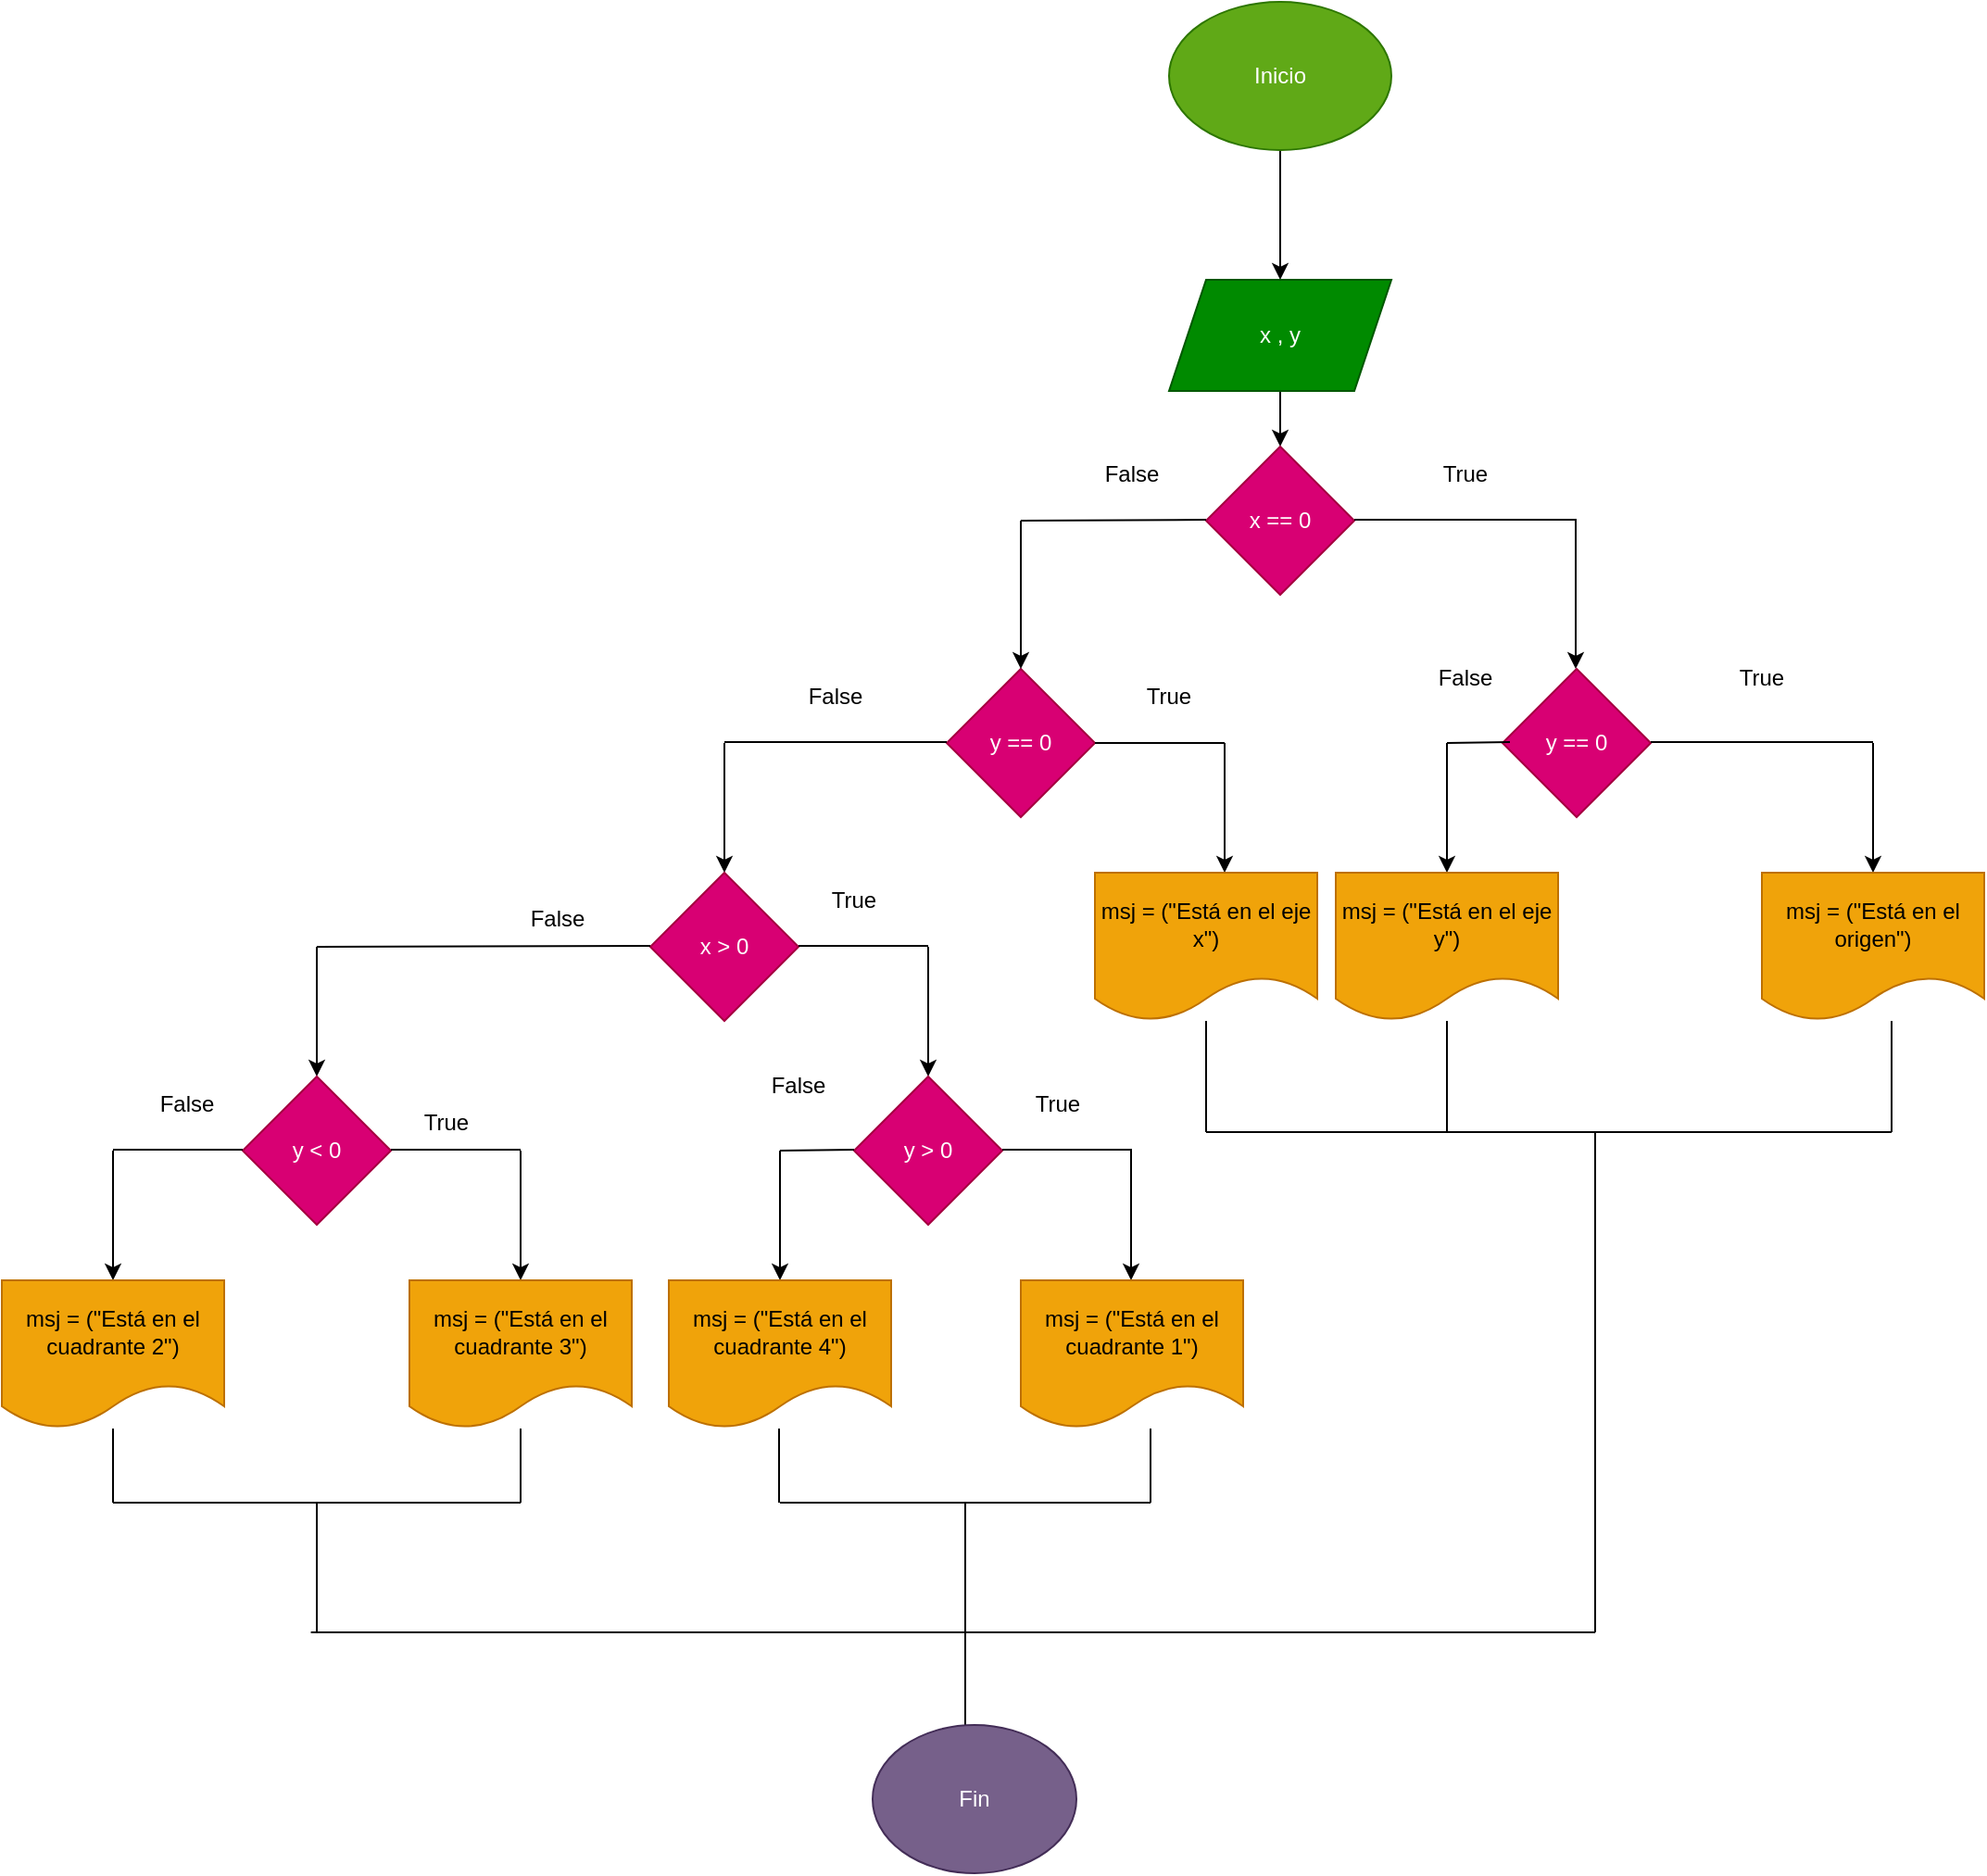 <mxfile>
    <diagram id="PrK6ncO3rM5IPgHirQp4" name="Página-1">
        <mxGraphModel dx="2043" dy="922" grid="1" gridSize="10" guides="1" tooltips="1" connect="1" arrows="1" fold="1" page="1" pageScale="1" pageWidth="827" pageHeight="1169" math="0" shadow="0">
            <root>
                <mxCell id="0"/>
                <mxCell id="1" parent="0"/>
                <mxCell id="49" value="" style="edgeStyle=none;html=1;" edge="1" parent="1" source="50" target="52">
                    <mxGeometry relative="1" as="geometry"/>
                </mxCell>
                <mxCell id="50" value="Inicio" style="ellipse;whiteSpace=wrap;html=1;fillColor=#60a917;fontColor=#ffffff;strokeColor=#2D7600;" vertex="1" parent="1">
                    <mxGeometry x="350" y="30" width="120" height="80" as="geometry"/>
                </mxCell>
                <mxCell id="51" value="" style="edgeStyle=none;html=1;" edge="1" parent="1" source="52" target="53">
                    <mxGeometry relative="1" as="geometry"/>
                </mxCell>
                <mxCell id="52" value="x , y" style="shape=parallelogram;perimeter=parallelogramPerimeter;whiteSpace=wrap;html=1;fixedSize=1;fillColor=#008a00;fontColor=#ffffff;strokeColor=#005700;" vertex="1" parent="1">
                    <mxGeometry x="350" y="180" width="120" height="60" as="geometry"/>
                </mxCell>
                <mxCell id="53" value="x == 0" style="rhombus;whiteSpace=wrap;html=1;fillColor=#d80073;fontColor=#ffffff;strokeColor=#A50040;" vertex="1" parent="1">
                    <mxGeometry x="370" y="270" width="80" height="80" as="geometry"/>
                </mxCell>
                <mxCell id="54" value="" style="endArrow=none;html=1;" edge="1" parent="1">
                    <mxGeometry width="50" height="50" relative="1" as="geometry">
                        <mxPoint x="450" y="309.5" as="sourcePoint"/>
                        <mxPoint x="570" y="309.5" as="targetPoint"/>
                    </mxGeometry>
                </mxCell>
                <mxCell id="55" value="" style="endArrow=classic;html=1;" edge="1" parent="1">
                    <mxGeometry width="50" height="50" relative="1" as="geometry">
                        <mxPoint x="569.5" y="310" as="sourcePoint"/>
                        <mxPoint x="569.5" y="390" as="targetPoint"/>
                    </mxGeometry>
                </mxCell>
                <mxCell id="56" value="True" style="text;html=1;strokeColor=none;fillColor=none;align=center;verticalAlign=middle;whiteSpace=wrap;rounded=0;" vertex="1" parent="1">
                    <mxGeometry x="480" y="270" width="60" height="30" as="geometry"/>
                </mxCell>
                <mxCell id="57" value="False" style="text;html=1;strokeColor=none;fillColor=none;align=center;verticalAlign=middle;whiteSpace=wrap;rounded=0;" vertex="1" parent="1">
                    <mxGeometry x="300" y="270" width="60" height="30" as="geometry"/>
                </mxCell>
                <mxCell id="58" value="" style="endArrow=none;html=1;" edge="1" parent="1">
                    <mxGeometry width="50" height="50" relative="1" as="geometry">
                        <mxPoint x="270" y="310" as="sourcePoint"/>
                        <mxPoint x="370" y="309.5" as="targetPoint"/>
                    </mxGeometry>
                </mxCell>
                <mxCell id="59" value="y == 0" style="rhombus;whiteSpace=wrap;html=1;fillColor=#d80073;fontColor=#ffffff;strokeColor=#A50040;" vertex="1" parent="1">
                    <mxGeometry x="530" y="390" width="80" height="80" as="geometry"/>
                </mxCell>
                <mxCell id="60" value="" style="endArrow=none;html=1;" edge="1" parent="1">
                    <mxGeometry width="50" height="50" relative="1" as="geometry">
                        <mxPoint x="610" y="429.5" as="sourcePoint"/>
                        <mxPoint x="730" y="429.5" as="targetPoint"/>
                    </mxGeometry>
                </mxCell>
                <mxCell id="61" value="" style="endArrow=classic;html=1;" edge="1" parent="1" target="62">
                    <mxGeometry width="50" height="50" relative="1" as="geometry">
                        <mxPoint x="730" y="430" as="sourcePoint"/>
                        <mxPoint x="730" y="510" as="targetPoint"/>
                    </mxGeometry>
                </mxCell>
                <mxCell id="62" value="msj = (&quot;Está en el origen&quot;)" style="shape=document;whiteSpace=wrap;html=1;boundedLbl=1;fillColor=#f0a30a;fontColor=#000000;strokeColor=#BD7000;" vertex="1" parent="1">
                    <mxGeometry x="670" y="500" width="120" height="80" as="geometry"/>
                </mxCell>
                <mxCell id="63" value="" style="endArrow=none;html=1;" edge="1" parent="1">
                    <mxGeometry width="50" height="50" relative="1" as="geometry">
                        <mxPoint x="500" y="430" as="sourcePoint"/>
                        <mxPoint x="534" y="429.5" as="targetPoint"/>
                    </mxGeometry>
                </mxCell>
                <mxCell id="64" value="" style="endArrow=classic;html=1;" edge="1" parent="1">
                    <mxGeometry width="50" height="50" relative="1" as="geometry">
                        <mxPoint x="500" y="430" as="sourcePoint"/>
                        <mxPoint x="500" y="500" as="targetPoint"/>
                    </mxGeometry>
                </mxCell>
                <mxCell id="65" value="msj = (&quot;Está en el eje y&quot;)" style="shape=document;whiteSpace=wrap;html=1;boundedLbl=1;fillColor=#f0a30a;fontColor=#000000;strokeColor=#BD7000;" vertex="1" parent="1">
                    <mxGeometry x="440" y="500" width="120" height="80" as="geometry"/>
                </mxCell>
                <mxCell id="66" value="y == 0" style="rhombus;whiteSpace=wrap;html=1;fillColor=#d80073;fontColor=#ffffff;strokeColor=#A50040;" vertex="1" parent="1">
                    <mxGeometry x="230" y="390" width="80" height="80" as="geometry"/>
                </mxCell>
                <mxCell id="67" value="" style="endArrow=classic;html=1;" edge="1" parent="1">
                    <mxGeometry width="50" height="50" relative="1" as="geometry">
                        <mxPoint x="270" y="310" as="sourcePoint"/>
                        <mxPoint x="270" y="390" as="targetPoint"/>
                    </mxGeometry>
                </mxCell>
                <mxCell id="68" value="" style="endArrow=none;html=1;" edge="1" parent="1">
                    <mxGeometry width="50" height="50" relative="1" as="geometry">
                        <mxPoint x="310" y="430" as="sourcePoint"/>
                        <mxPoint x="380" y="430" as="targetPoint"/>
                    </mxGeometry>
                </mxCell>
                <mxCell id="69" value="" style="endArrow=classic;html=1;" edge="1" parent="1">
                    <mxGeometry width="50" height="50" relative="1" as="geometry">
                        <mxPoint x="380" y="430" as="sourcePoint"/>
                        <mxPoint x="380" y="500" as="targetPoint"/>
                        <Array as="points">
                            <mxPoint x="380" y="470"/>
                            <mxPoint x="380" y="480"/>
                        </Array>
                    </mxGeometry>
                </mxCell>
                <mxCell id="70" value="msj = (&quot;Está en el eje x&quot;)" style="shape=document;whiteSpace=wrap;html=1;boundedLbl=1;fillColor=#f0a30a;fontColor=#000000;strokeColor=#BD7000;" vertex="1" parent="1">
                    <mxGeometry x="310" y="500" width="120" height="80" as="geometry"/>
                </mxCell>
                <mxCell id="71" value="" style="endArrow=none;html=1;" edge="1" parent="1">
                    <mxGeometry width="50" height="50" relative="1" as="geometry">
                        <mxPoint x="110" y="429.5" as="sourcePoint"/>
                        <mxPoint x="230" y="429.5" as="targetPoint"/>
                    </mxGeometry>
                </mxCell>
                <mxCell id="72" value="" style="endArrow=classic;html=1;" edge="1" parent="1">
                    <mxGeometry width="50" height="50" relative="1" as="geometry">
                        <mxPoint x="110" y="430" as="sourcePoint"/>
                        <mxPoint x="110" y="500" as="targetPoint"/>
                        <Array as="points">
                            <mxPoint x="110" y="470"/>
                            <mxPoint x="110" y="480"/>
                        </Array>
                    </mxGeometry>
                </mxCell>
                <mxCell id="73" value="x &amp;gt; 0" style="rhombus;whiteSpace=wrap;html=1;fillColor=#d80073;fontColor=#ffffff;strokeColor=#A50040;" vertex="1" parent="1">
                    <mxGeometry x="70" y="500" width="80" height="80" as="geometry"/>
                </mxCell>
                <mxCell id="74" value="" style="endArrow=none;html=1;" edge="1" parent="1">
                    <mxGeometry width="50" height="50" relative="1" as="geometry">
                        <mxPoint x="150" y="539.5" as="sourcePoint"/>
                        <mxPoint x="220" y="539.5" as="targetPoint"/>
                    </mxGeometry>
                </mxCell>
                <mxCell id="75" value="" style="endArrow=classic;html=1;" edge="1" parent="1">
                    <mxGeometry width="50" height="50" relative="1" as="geometry">
                        <mxPoint x="220" y="540" as="sourcePoint"/>
                        <mxPoint x="220" y="610" as="targetPoint"/>
                        <Array as="points"/>
                    </mxGeometry>
                </mxCell>
                <mxCell id="76" value="y &amp;gt; 0" style="rhombus;whiteSpace=wrap;html=1;fillColor=#d80073;fontColor=#ffffff;strokeColor=#A50040;" vertex="1" parent="1">
                    <mxGeometry x="180" y="610" width="80" height="80" as="geometry"/>
                </mxCell>
                <mxCell id="77" value="" style="endArrow=classic;html=1;" edge="1" parent="1">
                    <mxGeometry width="50" height="50" relative="1" as="geometry">
                        <mxPoint x="329.5" y="650" as="sourcePoint"/>
                        <mxPoint x="329.5" y="720" as="targetPoint"/>
                        <Array as="points"/>
                    </mxGeometry>
                </mxCell>
                <mxCell id="78" value="msj = (&quot;Está en el cuadrante 1&quot;)" style="shape=document;whiteSpace=wrap;html=1;boundedLbl=1;fillColor=#f0a30a;fontColor=#000000;strokeColor=#BD7000;" vertex="1" parent="1">
                    <mxGeometry x="270" y="720" width="120" height="80" as="geometry"/>
                </mxCell>
                <mxCell id="79" value="" style="endArrow=none;html=1;" edge="1" parent="1">
                    <mxGeometry width="50" height="50" relative="1" as="geometry">
                        <mxPoint x="260" y="649.5" as="sourcePoint"/>
                        <mxPoint x="330" y="649.5" as="targetPoint"/>
                    </mxGeometry>
                </mxCell>
                <mxCell id="80" value="" style="endArrow=none;html=1;" edge="1" parent="1">
                    <mxGeometry width="50" height="50" relative="1" as="geometry">
                        <mxPoint x="140" y="650" as="sourcePoint"/>
                        <mxPoint x="180" y="649.5" as="targetPoint"/>
                    </mxGeometry>
                </mxCell>
                <mxCell id="81" value="" style="endArrow=classic;html=1;" edge="1" parent="1">
                    <mxGeometry width="50" height="50" relative="1" as="geometry">
                        <mxPoint x="140" y="650" as="sourcePoint"/>
                        <mxPoint x="140" y="720" as="targetPoint"/>
                        <Array as="points"/>
                    </mxGeometry>
                </mxCell>
                <mxCell id="82" value="msj = (&quot;Está en el cuadrante 4&quot;)" style="shape=document;whiteSpace=wrap;html=1;boundedLbl=1;fillColor=#f0a30a;fontColor=#000000;strokeColor=#BD7000;" vertex="1" parent="1">
                    <mxGeometry x="80" y="720" width="120" height="80" as="geometry"/>
                </mxCell>
                <mxCell id="83" value="" style="endArrow=none;html=1;" edge="1" parent="1">
                    <mxGeometry width="50" height="50" relative="1" as="geometry">
                        <mxPoint x="-110" y="540" as="sourcePoint"/>
                        <mxPoint x="70" y="539.5" as="targetPoint"/>
                    </mxGeometry>
                </mxCell>
                <mxCell id="84" value="" style="endArrow=classic;html=1;" edge="1" parent="1">
                    <mxGeometry width="50" height="50" relative="1" as="geometry">
                        <mxPoint x="-110" y="540" as="sourcePoint"/>
                        <mxPoint x="-110" y="610" as="targetPoint"/>
                        <Array as="points"/>
                    </mxGeometry>
                </mxCell>
                <mxCell id="85" value="y &amp;lt; 0" style="rhombus;whiteSpace=wrap;html=1;fillColor=#d80073;fontColor=#ffffff;strokeColor=#A50040;" vertex="1" parent="1">
                    <mxGeometry x="-150" y="610" width="80" height="80" as="geometry"/>
                </mxCell>
                <mxCell id="86" value="" style="endArrow=none;html=1;" edge="1" parent="1">
                    <mxGeometry width="50" height="50" relative="1" as="geometry">
                        <mxPoint x="-70" y="649.5" as="sourcePoint"/>
                        <mxPoint y="649.5" as="targetPoint"/>
                    </mxGeometry>
                </mxCell>
                <mxCell id="87" value="" style="endArrow=classic;html=1;" edge="1" parent="1">
                    <mxGeometry width="50" height="50" relative="1" as="geometry">
                        <mxPoint y="650" as="sourcePoint"/>
                        <mxPoint y="720" as="targetPoint"/>
                        <Array as="points"/>
                    </mxGeometry>
                </mxCell>
                <mxCell id="88" value="msj = (&quot;Está en el cuadrante 3&quot;)" style="shape=document;whiteSpace=wrap;html=1;boundedLbl=1;fillColor=#f0a30a;fontColor=#000000;strokeColor=#BD7000;" vertex="1" parent="1">
                    <mxGeometry x="-60" y="720" width="120" height="80" as="geometry"/>
                </mxCell>
                <mxCell id="89" value="" style="endArrow=none;html=1;" edge="1" parent="1">
                    <mxGeometry width="50" height="50" relative="1" as="geometry">
                        <mxPoint x="-220" y="649.5" as="sourcePoint"/>
                        <mxPoint x="-150" y="649.5" as="targetPoint"/>
                    </mxGeometry>
                </mxCell>
                <mxCell id="90" value="" style="endArrow=classic;html=1;" edge="1" parent="1">
                    <mxGeometry width="50" height="50" relative="1" as="geometry">
                        <mxPoint x="-220" y="650" as="sourcePoint"/>
                        <mxPoint x="-220" y="720" as="targetPoint"/>
                        <Array as="points"/>
                    </mxGeometry>
                </mxCell>
                <mxCell id="91" value="msj = (&quot;Está en el cuadrante 2&quot;)" style="shape=document;whiteSpace=wrap;html=1;boundedLbl=1;fillColor=#f0a30a;fontColor=#000000;strokeColor=#BD7000;" vertex="1" parent="1">
                    <mxGeometry x="-280" y="720" width="120" height="80" as="geometry"/>
                </mxCell>
                <mxCell id="92" value="" style="endArrow=none;html=1;" edge="1" parent="1">
                    <mxGeometry width="50" height="50" relative="1" as="geometry">
                        <mxPoint x="-220" y="800" as="sourcePoint"/>
                        <mxPoint x="-220" y="840" as="targetPoint"/>
                    </mxGeometry>
                </mxCell>
                <mxCell id="93" value="" style="endArrow=none;html=1;" edge="1" parent="1">
                    <mxGeometry width="50" height="50" relative="1" as="geometry">
                        <mxPoint x="-220" y="840" as="sourcePoint"/>
                        <mxPoint y="840" as="targetPoint"/>
                    </mxGeometry>
                </mxCell>
                <mxCell id="94" value="" style="endArrow=none;html=1;" edge="1" parent="1" target="88">
                    <mxGeometry width="50" height="50" relative="1" as="geometry">
                        <mxPoint y="840" as="sourcePoint"/>
                        <mxPoint x="10" y="800" as="targetPoint"/>
                    </mxGeometry>
                </mxCell>
                <mxCell id="95" value="" style="endArrow=none;html=1;" edge="1" parent="1">
                    <mxGeometry width="50" height="50" relative="1" as="geometry">
                        <mxPoint x="139.5" y="800" as="sourcePoint"/>
                        <mxPoint x="139.5" y="840" as="targetPoint"/>
                        <Array as="points">
                            <mxPoint x="139.5" y="830"/>
                        </Array>
                    </mxGeometry>
                </mxCell>
                <mxCell id="96" value="" style="endArrow=none;html=1;" edge="1" parent="1">
                    <mxGeometry width="50" height="50" relative="1" as="geometry">
                        <mxPoint x="340" y="800" as="sourcePoint"/>
                        <mxPoint x="340" y="840" as="targetPoint"/>
                        <Array as="points">
                            <mxPoint x="340" y="830"/>
                        </Array>
                    </mxGeometry>
                </mxCell>
                <mxCell id="97" value="" style="endArrow=none;html=1;" edge="1" parent="1">
                    <mxGeometry width="50" height="50" relative="1" as="geometry">
                        <mxPoint x="140" y="840" as="sourcePoint"/>
                        <mxPoint x="340" y="840" as="targetPoint"/>
                    </mxGeometry>
                </mxCell>
                <mxCell id="98" value="" style="endArrow=none;html=1;" edge="1" parent="1" target="70">
                    <mxGeometry width="50" height="50" relative="1" as="geometry">
                        <mxPoint x="370" y="640" as="sourcePoint"/>
                        <mxPoint x="520" y="710" as="targetPoint"/>
                    </mxGeometry>
                </mxCell>
                <mxCell id="99" value="" style="endArrow=none;html=1;" edge="1" parent="1">
                    <mxGeometry width="50" height="50" relative="1" as="geometry">
                        <mxPoint x="370" y="640" as="sourcePoint"/>
                        <mxPoint x="500" y="640" as="targetPoint"/>
                    </mxGeometry>
                </mxCell>
                <mxCell id="100" value="" style="endArrow=none;html=1;" edge="1" parent="1" target="65">
                    <mxGeometry width="50" height="50" relative="1" as="geometry">
                        <mxPoint x="500" y="640" as="sourcePoint"/>
                        <mxPoint x="520" y="620" as="targetPoint"/>
                    </mxGeometry>
                </mxCell>
                <mxCell id="101" value="" style="endArrow=none;html=1;" edge="1" parent="1">
                    <mxGeometry width="50" height="50" relative="1" as="geometry">
                        <mxPoint x="740" y="640" as="sourcePoint"/>
                        <mxPoint x="740" y="580" as="targetPoint"/>
                    </mxGeometry>
                </mxCell>
                <mxCell id="102" value="" style="endArrow=none;html=1;" edge="1" parent="1">
                    <mxGeometry width="50" height="50" relative="1" as="geometry">
                        <mxPoint x="500" y="640" as="sourcePoint"/>
                        <mxPoint x="740" y="640" as="targetPoint"/>
                    </mxGeometry>
                </mxCell>
                <mxCell id="103" value="" style="endArrow=none;html=1;" edge="1" parent="1">
                    <mxGeometry width="50" height="50" relative="1" as="geometry">
                        <mxPoint x="-110" y="910" as="sourcePoint"/>
                        <mxPoint x="-110" y="840" as="targetPoint"/>
                    </mxGeometry>
                </mxCell>
                <mxCell id="104" value="" style="endArrow=none;html=1;" edge="1" parent="1">
                    <mxGeometry width="50" height="50" relative="1" as="geometry">
                        <mxPoint x="240" y="910" as="sourcePoint"/>
                        <mxPoint x="240" y="840" as="targetPoint"/>
                    </mxGeometry>
                </mxCell>
                <mxCell id="105" value="" style="endArrow=none;html=1;" edge="1" parent="1">
                    <mxGeometry width="50" height="50" relative="1" as="geometry">
                        <mxPoint x="580" y="910" as="sourcePoint"/>
                        <mxPoint x="580" y="640" as="targetPoint"/>
                    </mxGeometry>
                </mxCell>
                <mxCell id="106" value="" style="endArrow=none;html=1;" edge="1" parent="1">
                    <mxGeometry width="50" height="50" relative="1" as="geometry">
                        <mxPoint x="-113.2" y="910" as="sourcePoint"/>
                        <mxPoint x="580" y="910" as="targetPoint"/>
                    </mxGeometry>
                </mxCell>
                <mxCell id="107" value="" style="endArrow=none;html=1;" edge="1" parent="1">
                    <mxGeometry width="50" height="50" relative="1" as="geometry">
                        <mxPoint x="240" y="960" as="sourcePoint"/>
                        <mxPoint x="240" y="910" as="targetPoint"/>
                    </mxGeometry>
                </mxCell>
                <mxCell id="108" value="Fin" style="ellipse;whiteSpace=wrap;html=1;fillColor=#76608a;fontColor=#ffffff;strokeColor=#432D57;" vertex="1" parent="1">
                    <mxGeometry x="190" y="960" width="110" height="80" as="geometry"/>
                </mxCell>
                <mxCell id="109" value="True" style="text;html=1;strokeColor=none;fillColor=none;align=center;verticalAlign=middle;whiteSpace=wrap;rounded=0;" vertex="1" parent="1">
                    <mxGeometry x="640" y="380" width="60" height="30" as="geometry"/>
                </mxCell>
                <mxCell id="110" value="True" style="text;html=1;strokeColor=none;fillColor=none;align=center;verticalAlign=middle;whiteSpace=wrap;rounded=0;" vertex="1" parent="1">
                    <mxGeometry x="260" y="610" width="60" height="30" as="geometry"/>
                </mxCell>
                <mxCell id="111" value="True" style="text;html=1;strokeColor=none;fillColor=none;align=center;verticalAlign=middle;whiteSpace=wrap;rounded=0;" vertex="1" parent="1">
                    <mxGeometry x="320" y="390" width="60" height="30" as="geometry"/>
                </mxCell>
                <mxCell id="112" value="True" style="text;html=1;strokeColor=none;fillColor=none;align=center;verticalAlign=middle;whiteSpace=wrap;rounded=0;" vertex="1" parent="1">
                    <mxGeometry x="150" y="500" width="60" height="30" as="geometry"/>
                </mxCell>
                <mxCell id="113" value="True" style="text;html=1;strokeColor=none;fillColor=none;align=center;verticalAlign=middle;whiteSpace=wrap;rounded=0;" vertex="1" parent="1">
                    <mxGeometry x="-70" y="620" width="60" height="30" as="geometry"/>
                </mxCell>
                <mxCell id="114" value="False" style="text;html=1;strokeColor=none;fillColor=none;align=center;verticalAlign=middle;whiteSpace=wrap;rounded=0;" vertex="1" parent="1">
                    <mxGeometry x="480" y="380" width="60" height="30" as="geometry"/>
                </mxCell>
                <mxCell id="115" value="False" style="text;html=1;strokeColor=none;fillColor=none;align=center;verticalAlign=middle;whiteSpace=wrap;rounded=0;" vertex="1" parent="1">
                    <mxGeometry x="140" y="390" width="60" height="30" as="geometry"/>
                </mxCell>
                <mxCell id="116" value="False" style="text;html=1;strokeColor=none;fillColor=none;align=center;verticalAlign=middle;whiteSpace=wrap;rounded=0;" vertex="1" parent="1">
                    <mxGeometry x="120" y="600" width="60" height="30" as="geometry"/>
                </mxCell>
                <mxCell id="117" value="False" style="text;html=1;strokeColor=none;fillColor=none;align=center;verticalAlign=middle;whiteSpace=wrap;rounded=0;" vertex="1" parent="1">
                    <mxGeometry x="-210" y="610" width="60" height="30" as="geometry"/>
                </mxCell>
                <mxCell id="118" value="False" style="text;html=1;strokeColor=none;fillColor=none;align=center;verticalAlign=middle;whiteSpace=wrap;rounded=0;" vertex="1" parent="1">
                    <mxGeometry x="-10" y="510" width="60" height="30" as="geometry"/>
                </mxCell>
            </root>
        </mxGraphModel>
    </diagram>
</mxfile>